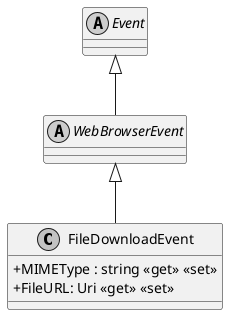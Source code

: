 @startuml
skinparam monochrome true
skinparam classAttributeIconSize 0

class FileDownloadEvent {
    + MIMEType : string <<get>> <<set>>
    + FileURL: Uri <<get>> <<set>>
}
abstract class WebBrowserEvent {
    
}
abstract class Event
WebBrowserEvent <|-- FileDownloadEvent
Event <|-- WebBrowserEvent
@enduml
